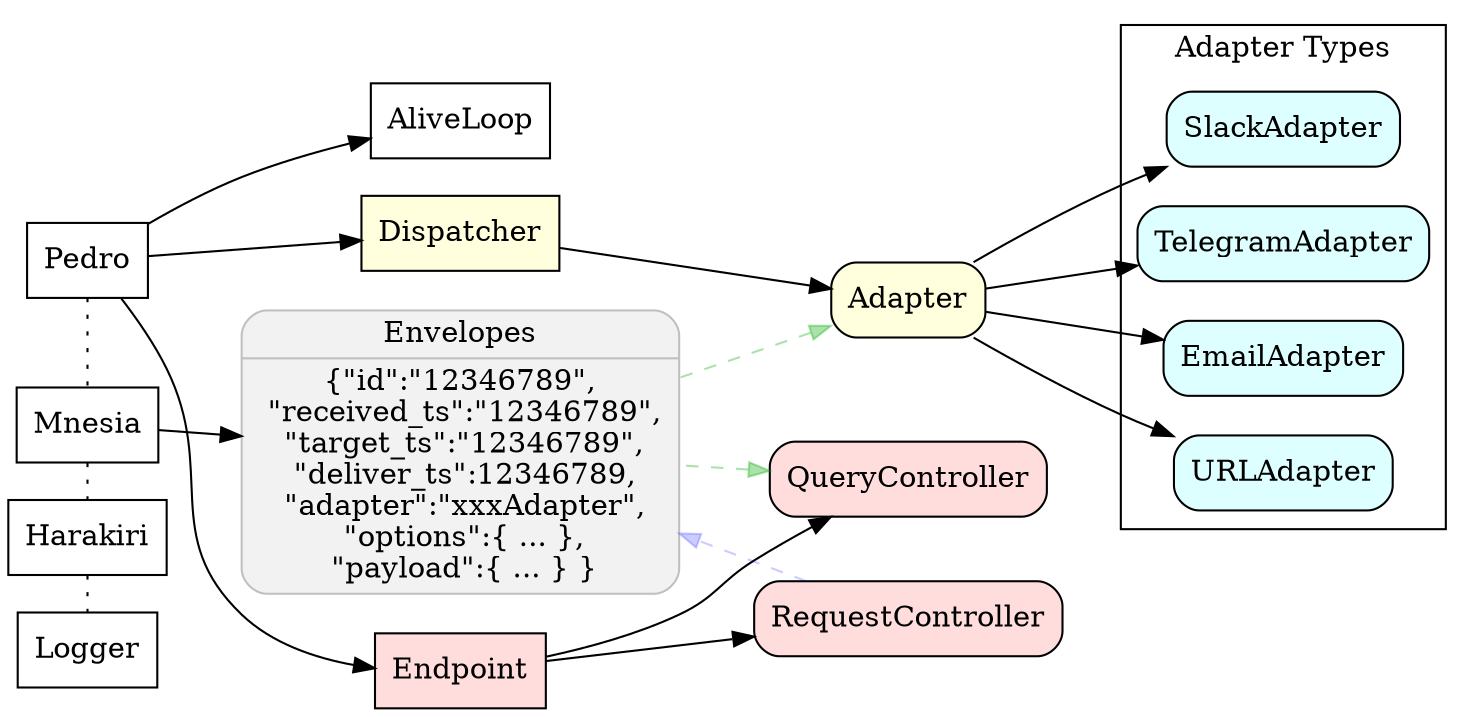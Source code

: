 # render: dot -O -Tpng plan.dot
# auto-render: https://gist.github.com/rubencaro/75e7b163665b47e0094a
digraph plan {
  # layout=neato;
  # splines=true;
  overlap=false;
  rankdir="LR";
  node [shape=box];

  # admin
  subgraph admin{
    node [style=filled,fillcolor="#ff000022"];
    Endpoint;
    {rank=same; Endpoint;}
    {
      node [shape=Mrecord];
      Endpoint -> RequestController, QueryController;
    }
  }

  # dispatch
  subgraph dispatch{
    node [style=filled,fillcolor="#ffff0022"];
    {rank=same; Dispatcher;}
    {
      node [shape=Mrecord];
      Dispatcher -> Adapter;
      # adapters
      subgraph cluster_adapters{
        node [style=filled,fillcolor="#00ffff22"];
        label="Adapter Types";
        SlackAdapter, TelegramAdapter, EmailAdapter, URLAdapter;
      }
      Adapter -> SlackAdapter, TelegramAdapter, EmailAdapter, URLAdapter;
    }
  }

  # db
  { node [color=gray,fillcolor=gray95,style=filled];
    Envelopes [shape=Mrecord, label="Envelopes |
    \{\"id\":\"12346789\",\n
    \"received_ts\":\"12346789\",\n
    \"target_ts\":\"12346789\",\n
    \"deliver_ts\":12346789,\n
    \"adapter\":\"xxxAdapter\",\n
    \"options\":\{ ... \},\n
    \"payload\":\{ ... \} \}"];
  }

  # DB actions
  { # read
    edge [style=dashed,dir=back,color="#00aa0055"];
    QueryController, Adapter -> Envelopes;
  }
  { # write
    edge [style=dashed,color="#0000ff33"];
    RequestController -> Envelopes;
  }

  {rank=same; Dispatcher, Endpoint, AliveLoop, Envelopes;}

  {rank=same; Pedro -> Mnesia -> Harakiri -> Logger [dir=none,style=dotted];}

  Pedro -> AliveLoop, Endpoint, Dispatcher;
  Mnesia -> Envelopes;
}
